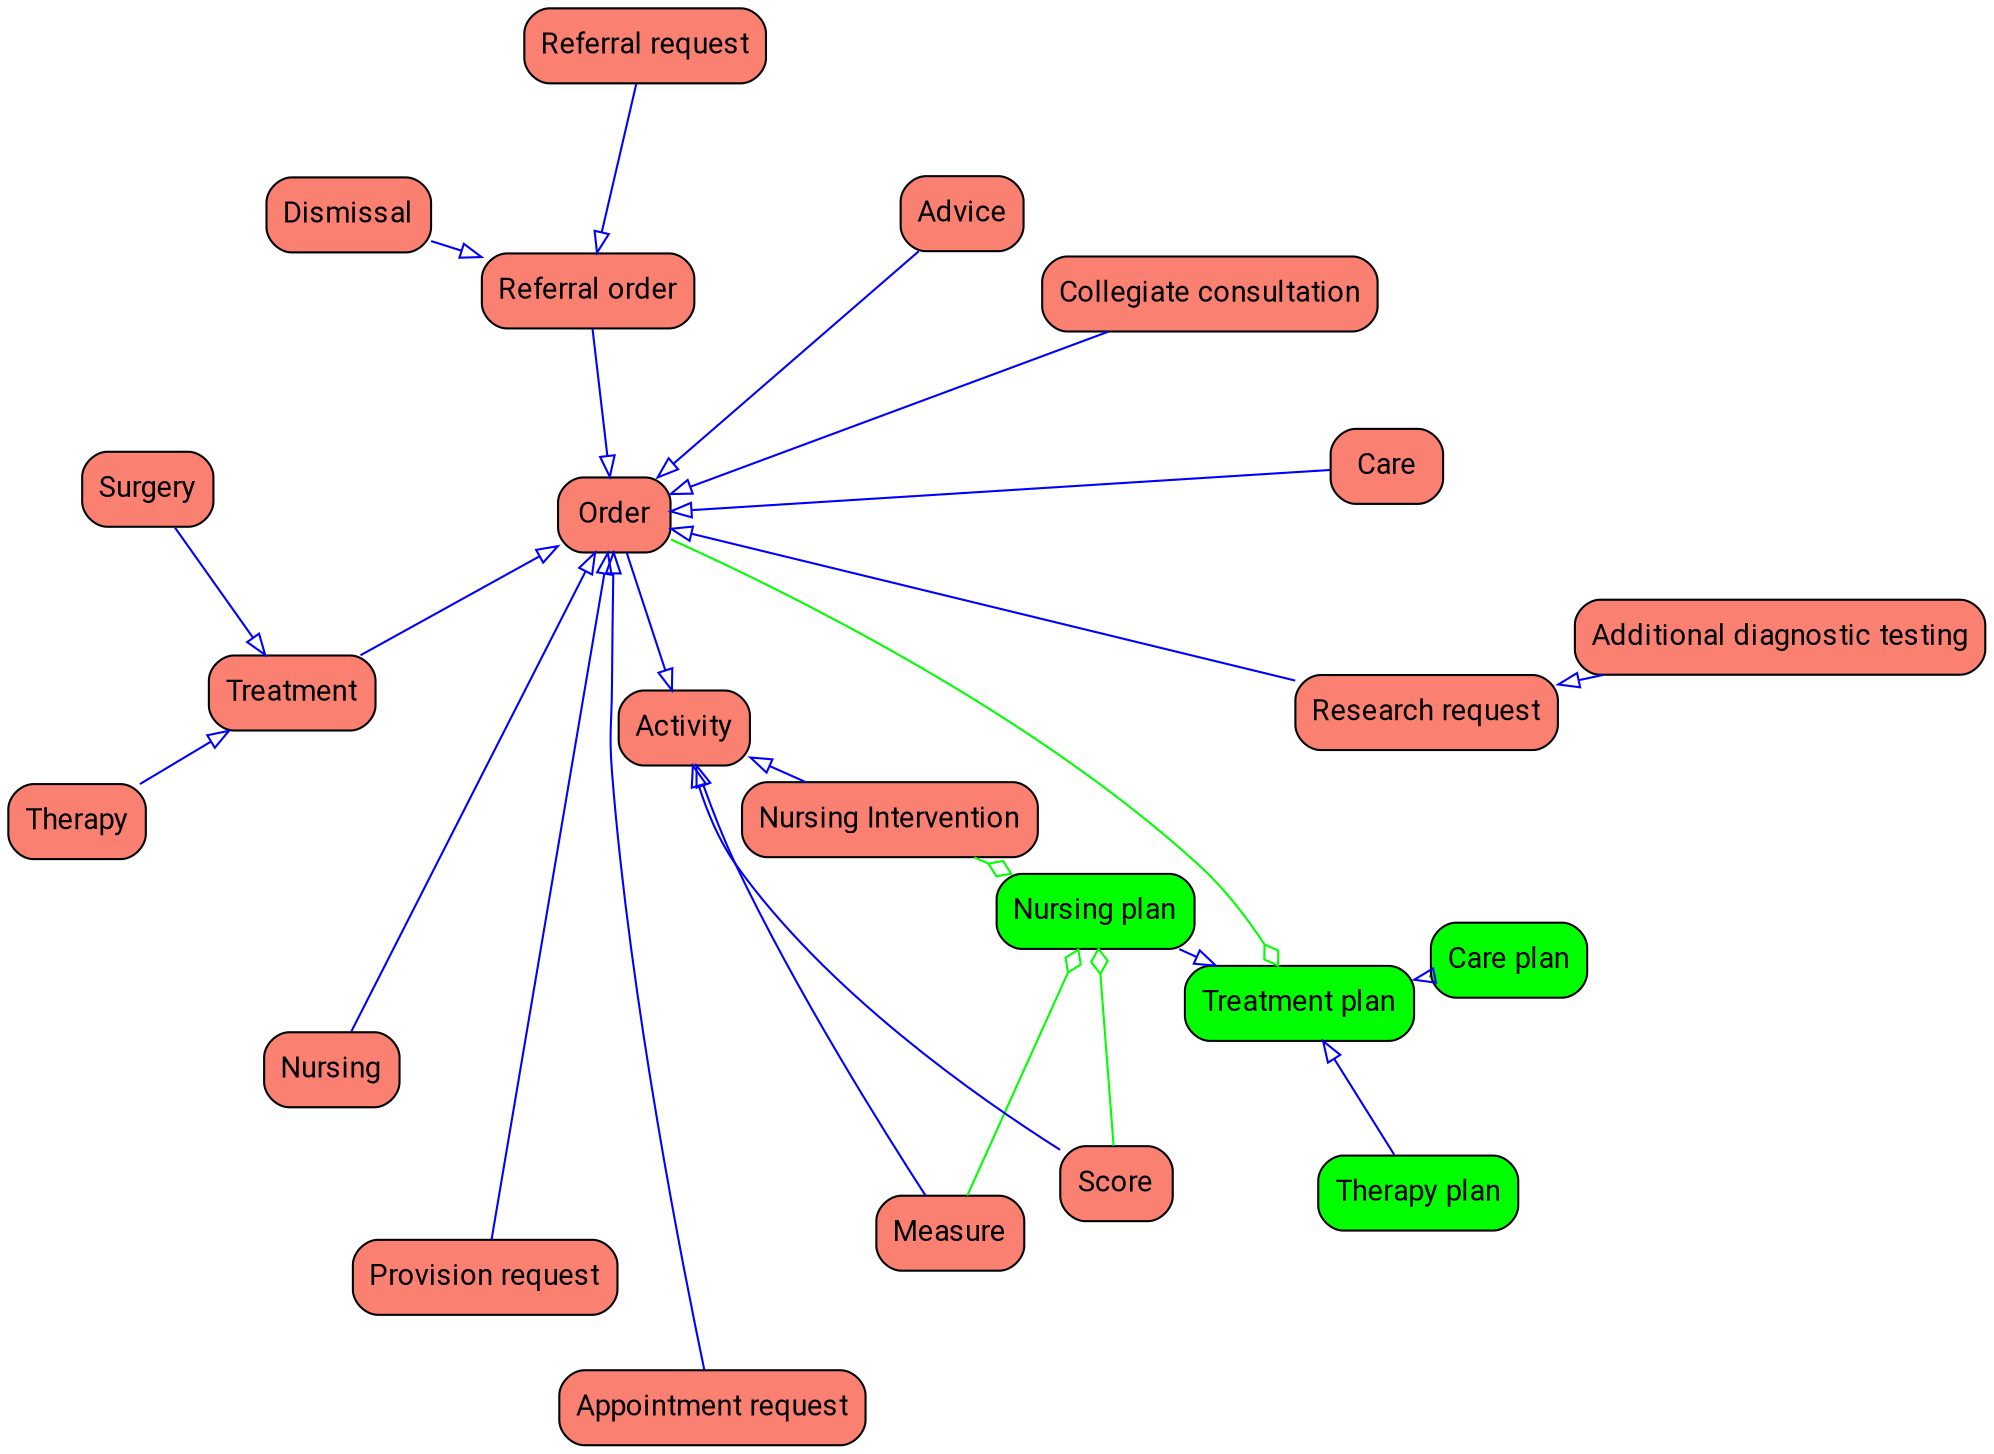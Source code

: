 
digraph{
layout=twopi;
graph [splines=true];
node [style="rounded,filled" fontname="Roboto"];
edge [fontname="Roboto" nodesep="1"];
overlap=false;
"1671" [shape=rect fontcolor=black fillcolor=salmon label="Research request" tooltip="Request to conduct research "];
				"1714" [shape=rect fontcolor=black fillcolor=salmon label="Surgery" tooltip="Description of the intended or performed surgical intervention. "];
				"1718" [shape=rect fontcolor=black fillcolor=salmon label="Care" tooltip="Record nursing assistance activities "];
				"1811" [shape=rect fontcolor=black fillcolor=salmon label="Order" tooltip="An order is synonymous with a request for something (an activity). "];
				"1841" [shape=rect fontcolor=black fillcolor=salmon label="Collegiate consultation" tooltip="Request for opinion or advice from a colleague/health care professional regarding diagnosis or treatment. "];
				"1842" [shape=rect fontcolor=black fillcolor=salmon label="Additional diagnostic testing" tooltip="Request for planning and execution of a transfer (admission/discharge/transfer) of a patient. "];
				"1915" [shape=rect fontcolor=black fillcolor=salmon label="Referral request" tooltip="Request to (sometimes temporarily) take over or take back the care of a patient. "];
				"2095" [shape=rect fontcolor=black fillcolor=salmon label="Advice" tooltip="The healthcare provider's advice to the patient as a result of the consultation and the diagnostic process (other than treatment). "];
				"1923" [shape=rect fontcolor=black fillcolor=salmon label="Referral order" tooltip="Order to transfer a patient. "];
				"1948" [shape=rect fontcolor=black fillcolor=salmon label="Dismissal" tooltip="Request to terminate the provision of care. This results in an exchange information object or a transfer information object. "];
				"2161" [shape=rect fontcolor=black fillcolor=salmon label="Treatment" tooltip="Treatment of the patient, other than medical, surgical, paramedical, nursing or caring. "];
				"2164" [shape=rect fontcolor=black fillcolor=salmon label="Nursing" tooltip="Record nursing activities "];
				"2171" [shape=rect fontcolor=black fillcolor=salmon label="Activity" tooltip="There are 2 types of activities, which are ordered and unordered. A certain activity, operation, series of actions with which a certain result can be achieved.  "];
				"2175" [shape=rect fontcolor=black fillcolor=salmon label="Therapy" tooltip="Request for treatment, carried out by a specific paramedical discipline, eg physiotherapy, speech therapy. "];
				"2167" [shape=rect fontcolor=black fillcolor=salmon label="Nursing Intervention" tooltip="Intervention is a conditional activity that does not require an order. For example, the nursing plan may state: If the patient has a headache, give aspirin. "];
				"2169" [shape=rect fontcolor=black fillcolor=salmon label="Measure" tooltip="The activity of determining a quantitative/objective value. "];
				"2170" [shape=rect fontcolor=black fillcolor=salmon label="Score" tooltip="The activity of determining a qualitative/perceived value. "];
				"1969" [shape=rect fontcolor=black fillcolor=green label="Nursing plan" tooltip="Recording the plan with regard to the nursing care to be provided to the patient with the aim of alleviating or eliminating illness and health complaints. "];
				"1968" [shape=rect fontcolor=black fillcolor=green label="Treatment plan" tooltip="Recording the plan with regard to the care to be provided to the patient with the aim of alleviating or removing health complaints or ailments. "];
				"2149" [shape=rect fontcolor=black fillcolor=salmon label="Provision request" tooltip="Medication prescription from a doctor to a pharmacist to provide the patient with a specific medication. "];
				"2179" [shape=rect fontcolor=black fillcolor=green label="Therapy plan" tooltip="Establishing the plan with regard to the paramedical care to be provided to the patient, with the aim of alleviating or removing health complaints or defects. "];
				"2174" [shape=rect fontcolor=black fillcolor=green label="Care plan" tooltip="Care plan includes the diet. "];
				"2189" [shape=rect fontcolor=black fillcolor=salmon label="Appointment request" tooltip="Request to schedule a contact between a patient and a healthcare provider. "];
				"1714"->"2161" [arrowhead=empty color=blue];
				"1671"->"1811" [arrowhead=empty color=blue];
				"1718"->"1811" [arrowhead=empty color=blue];
				"1841"->"1811" [arrowhead=empty color=blue];
				"1842"->"1671" [arrowhead=empty color=blue];
				"2095"->"1811" [arrowhead=empty color=blue];
				"1915"->"1923" [arrowhead=empty color=blue];
				"1923"->"1811" [arrowhead=empty color=blue];
				"1948"->"1923" [arrowhead=empty color=blue];
				"2161"->"1811" [arrowhead=empty color=blue];
				"2164"->"1811" [arrowhead=empty color=blue];
				"1811"->"2171" [arrowhead=empty color=blue];
				"2175"->"2161" [arrowhead=empty color=blue];
				"2167"->"2171" [arrowhead=empty color=blue];
				"2169"->"2171" [arrowhead=empty color=blue];
				"2170"->"2171" [arrowhead=empty color=blue];
				"2170"->"1969" [arrowhead=odiamond color=green];
				"2169"->"1969" [arrowhead=odiamond color=green];
				"2167"->"1969" [arrowhead=odiamond color=green];
				"1969"->"1968" [arrowhead=empty color=blue];
				"2149"->"1811" [arrowhead=empty color=blue];
				"1811"->"1968" [arrowhead=odiamond color=green];
				"2179"->"1968" [arrowhead=empty color=blue];
				"2174"->"1968" [arrowhead=empty color=blue];
				"2189"->"1811" [arrowhead=empty color=blue];
				
}
	